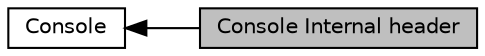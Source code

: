 digraph "Console Internal header"
{
  edge [fontname="Helvetica",fontsize="10",labelfontname="Helvetica",labelfontsize="10"];
  node [fontname="Helvetica",fontsize="10",shape=box];
  rankdir=LR;
  Node1 [label="Console Internal header",height=0.2,width=0.4,color="black", fillcolor="grey75", style="filled", fontcolor="black",tooltip="Console Implementation header."];
  Node2 [label="Console",height=0.2,width=0.4,color="black", fillcolor="white", style="filled",URL="$d4/d9b/group__R__SW__PKG__93__CONSOLE.html",tooltip="Console implementation for the RZA1H Camera-SDK Application."];
  Node2->Node1 [shape=plaintext, dir="back", style="solid"];
}
